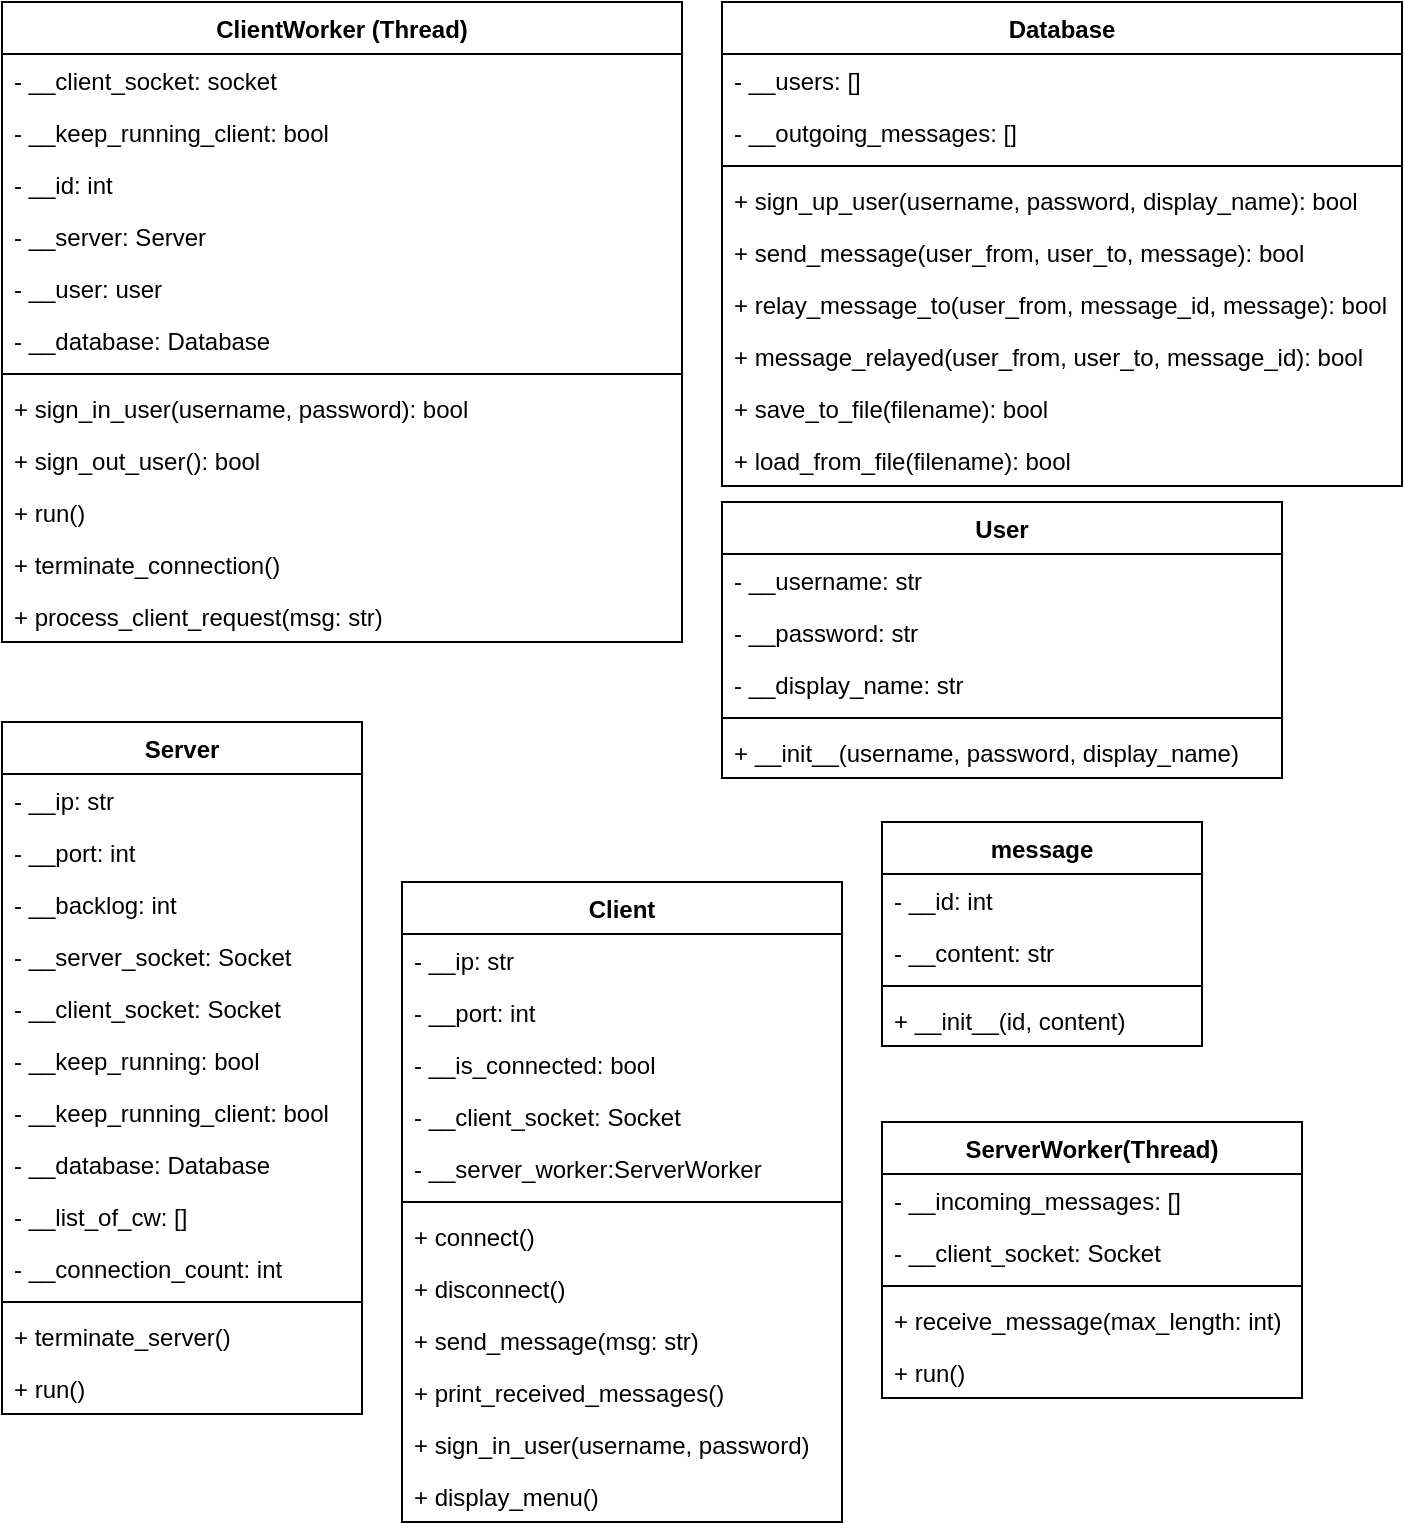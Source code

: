 <mxfile version="13.9.8" type="device"><diagram id="qshk5AMuO8ExLIjbMhRT" name="Page-1"><mxGraphModel dx="946" dy="635" grid="1" gridSize="10" guides="1" tooltips="1" connect="1" arrows="1" fold="1" page="1" pageScale="1" pageWidth="850" pageHeight="1100" math="0" shadow="0"><root><mxCell id="0"/><mxCell id="1" parent="0"/><mxCell id="lfBWGa_mEX6lKPuiRaEF-1" value="ClientWorker (Thread)" style="swimlane;fontStyle=1;align=center;verticalAlign=top;childLayout=stackLayout;horizontal=1;startSize=26;horizontalStack=0;resizeParent=1;resizeParentMax=0;resizeLast=0;collapsible=1;marginBottom=0;" vertex="1" parent="1"><mxGeometry x="40" y="40" width="340" height="320" as="geometry"/></mxCell><mxCell id="lfBWGa_mEX6lKPuiRaEF-2" value="- __client_socket: socket" style="text;strokeColor=none;fillColor=none;align=left;verticalAlign=top;spacingLeft=4;spacingRight=4;overflow=hidden;rotatable=0;points=[[0,0.5],[1,0.5]];portConstraint=eastwest;" vertex="1" parent="lfBWGa_mEX6lKPuiRaEF-1"><mxGeometry y="26" width="340" height="26" as="geometry"/></mxCell><mxCell id="lfBWGa_mEX6lKPuiRaEF-14" value="- __keep_running_client: bool" style="text;strokeColor=none;fillColor=none;align=left;verticalAlign=top;spacingLeft=4;spacingRight=4;overflow=hidden;rotatable=0;points=[[0,0.5],[1,0.5]];portConstraint=eastwest;" vertex="1" parent="lfBWGa_mEX6lKPuiRaEF-1"><mxGeometry y="52" width="340" height="26" as="geometry"/></mxCell><mxCell id="lfBWGa_mEX6lKPuiRaEF-15" value="- __id: int" style="text;strokeColor=none;fillColor=none;align=left;verticalAlign=top;spacingLeft=4;spacingRight=4;overflow=hidden;rotatable=0;points=[[0,0.5],[1,0.5]];portConstraint=eastwest;" vertex="1" parent="lfBWGa_mEX6lKPuiRaEF-1"><mxGeometry y="78" width="340" height="26" as="geometry"/></mxCell><mxCell id="lfBWGa_mEX6lKPuiRaEF-16" value="- __server: Server" style="text;strokeColor=none;fillColor=none;align=left;verticalAlign=top;spacingLeft=4;spacingRight=4;overflow=hidden;rotatable=0;points=[[0,0.5],[1,0.5]];portConstraint=eastwest;" vertex="1" parent="lfBWGa_mEX6lKPuiRaEF-1"><mxGeometry y="104" width="340" height="26" as="geometry"/></mxCell><mxCell id="lfBWGa_mEX6lKPuiRaEF-18" value="- __user: user" style="text;strokeColor=none;fillColor=none;align=left;verticalAlign=top;spacingLeft=4;spacingRight=4;overflow=hidden;rotatable=0;points=[[0,0.5],[1,0.5]];portConstraint=eastwest;" vertex="1" parent="lfBWGa_mEX6lKPuiRaEF-1"><mxGeometry y="130" width="340" height="26" as="geometry"/></mxCell><mxCell id="lfBWGa_mEX6lKPuiRaEF-19" value="- __database: Database" style="text;strokeColor=none;fillColor=none;align=left;verticalAlign=top;spacingLeft=4;spacingRight=4;overflow=hidden;rotatable=0;points=[[0,0.5],[1,0.5]];portConstraint=eastwest;" vertex="1" parent="lfBWGa_mEX6lKPuiRaEF-1"><mxGeometry y="156" width="340" height="26" as="geometry"/></mxCell><mxCell id="lfBWGa_mEX6lKPuiRaEF-3" value="" style="line;strokeWidth=1;fillColor=none;align=left;verticalAlign=middle;spacingTop=-1;spacingLeft=3;spacingRight=3;rotatable=0;labelPosition=right;points=[];portConstraint=eastwest;" vertex="1" parent="lfBWGa_mEX6lKPuiRaEF-1"><mxGeometry y="182" width="340" height="8" as="geometry"/></mxCell><mxCell id="lfBWGa_mEX6lKPuiRaEF-5" value="+ sign_in_user(username, password): bool" style="text;strokeColor=none;fillColor=none;align=left;verticalAlign=top;spacingLeft=4;spacingRight=4;overflow=hidden;rotatable=0;points=[[0,0.5],[1,0.5]];portConstraint=eastwest;" vertex="1" parent="lfBWGa_mEX6lKPuiRaEF-1"><mxGeometry y="190" width="340" height="26" as="geometry"/></mxCell><mxCell id="lfBWGa_mEX6lKPuiRaEF-6" value="+ sign_out_user(): bool" style="text;strokeColor=none;fillColor=none;align=left;verticalAlign=top;spacingLeft=4;spacingRight=4;overflow=hidden;rotatable=0;points=[[0,0.5],[1,0.5]];portConstraint=eastwest;" vertex="1" parent="lfBWGa_mEX6lKPuiRaEF-1"><mxGeometry y="216" width="340" height="26" as="geometry"/></mxCell><mxCell id="lfBWGa_mEX6lKPuiRaEF-45" value="+ run()" style="text;strokeColor=none;fillColor=none;align=left;verticalAlign=top;spacingLeft=4;spacingRight=4;overflow=hidden;rotatable=0;points=[[0,0.5],[1,0.5]];portConstraint=eastwest;" vertex="1" parent="lfBWGa_mEX6lKPuiRaEF-1"><mxGeometry y="242" width="340" height="26" as="geometry"/></mxCell><mxCell id="lfBWGa_mEX6lKPuiRaEF-47" value="+ terminate_connection()" style="text;strokeColor=none;fillColor=none;align=left;verticalAlign=top;spacingLeft=4;spacingRight=4;overflow=hidden;rotatable=0;points=[[0,0.5],[1,0.5]];portConstraint=eastwest;" vertex="1" parent="lfBWGa_mEX6lKPuiRaEF-1"><mxGeometry y="268" width="340" height="26" as="geometry"/></mxCell><mxCell id="lfBWGa_mEX6lKPuiRaEF-48" value="+ process_client_request(msg: str)" style="text;strokeColor=none;fillColor=none;align=left;verticalAlign=top;spacingLeft=4;spacingRight=4;overflow=hidden;rotatable=0;points=[[0,0.5],[1,0.5]];portConstraint=eastwest;" vertex="1" parent="lfBWGa_mEX6lKPuiRaEF-1"><mxGeometry y="294" width="340" height="26" as="geometry"/></mxCell><mxCell id="lfBWGa_mEX6lKPuiRaEF-10" value="Database" style="swimlane;fontStyle=1;align=center;verticalAlign=top;childLayout=stackLayout;horizontal=1;startSize=26;horizontalStack=0;resizeParent=1;resizeParentMax=0;resizeLast=0;collapsible=1;marginBottom=0;" vertex="1" parent="1"><mxGeometry x="400" y="40" width="340" height="242" as="geometry"/></mxCell><mxCell id="lfBWGa_mEX6lKPuiRaEF-11" value="- __users: []" style="text;strokeColor=none;fillColor=none;align=left;verticalAlign=top;spacingLeft=4;spacingRight=4;overflow=hidden;rotatable=0;points=[[0,0.5],[1,0.5]];portConstraint=eastwest;" vertex="1" parent="lfBWGa_mEX6lKPuiRaEF-10"><mxGeometry y="26" width="340" height="26" as="geometry"/></mxCell><mxCell id="lfBWGa_mEX6lKPuiRaEF-43" value="- __outgoing_messages: []" style="text;strokeColor=none;fillColor=none;align=left;verticalAlign=top;spacingLeft=4;spacingRight=4;overflow=hidden;rotatable=0;points=[[0,0.5],[1,0.5]];portConstraint=eastwest;" vertex="1" parent="lfBWGa_mEX6lKPuiRaEF-10"><mxGeometry y="52" width="340" height="26" as="geometry"/></mxCell><mxCell id="lfBWGa_mEX6lKPuiRaEF-12" value="" style="line;strokeWidth=1;fillColor=none;align=left;verticalAlign=middle;spacingTop=-1;spacingLeft=3;spacingRight=3;rotatable=0;labelPosition=right;points=[];portConstraint=eastwest;" vertex="1" parent="lfBWGa_mEX6lKPuiRaEF-10"><mxGeometry y="78" width="340" height="8" as="geometry"/></mxCell><mxCell id="lfBWGa_mEX6lKPuiRaEF-4" value="+ sign_up_user(username, password, display_name): bool" style="text;strokeColor=none;fillColor=none;align=left;verticalAlign=top;spacingLeft=4;spacingRight=4;overflow=hidden;rotatable=0;points=[[0,0.5],[1,0.5]];portConstraint=eastwest;" vertex="1" parent="lfBWGa_mEX6lKPuiRaEF-10"><mxGeometry y="86" width="340" height="26" as="geometry"/></mxCell><mxCell id="lfBWGa_mEX6lKPuiRaEF-7" value="+ send_message(user_from, user_to, message): bool" style="text;strokeColor=none;fillColor=none;align=left;verticalAlign=top;spacingLeft=4;spacingRight=4;overflow=hidden;rotatable=0;points=[[0,0.5],[1,0.5]];portConstraint=eastwest;" vertex="1" parent="lfBWGa_mEX6lKPuiRaEF-10"><mxGeometry y="112" width="340" height="26" as="geometry"/></mxCell><mxCell id="lfBWGa_mEX6lKPuiRaEF-8" value="+ relay_message_to(user_from, message_id, message): bool" style="text;strokeColor=none;fillColor=none;align=left;verticalAlign=top;spacingLeft=4;spacingRight=4;overflow=hidden;rotatable=0;points=[[0,0.5],[1,0.5]];portConstraint=eastwest;" vertex="1" parent="lfBWGa_mEX6lKPuiRaEF-10"><mxGeometry y="138" width="340" height="26" as="geometry"/></mxCell><mxCell id="lfBWGa_mEX6lKPuiRaEF-9" value="+ message_relayed(user_from, user_to, message_id): bool" style="text;strokeColor=none;fillColor=none;align=left;verticalAlign=top;spacingLeft=4;spacingRight=4;overflow=hidden;rotatable=0;points=[[0,0.5],[1,0.5]];portConstraint=eastwest;" vertex="1" parent="lfBWGa_mEX6lKPuiRaEF-10"><mxGeometry y="164" width="340" height="26" as="geometry"/></mxCell><mxCell id="lfBWGa_mEX6lKPuiRaEF-54" value="+ save_to_file(filename): bool" style="text;strokeColor=none;fillColor=none;align=left;verticalAlign=top;spacingLeft=4;spacingRight=4;overflow=hidden;rotatable=0;points=[[0,0.5],[1,0.5]];portConstraint=eastwest;" vertex="1" parent="lfBWGa_mEX6lKPuiRaEF-10"><mxGeometry y="190" width="340" height="26" as="geometry"/></mxCell><mxCell id="lfBWGa_mEX6lKPuiRaEF-55" value="+ load_from_file(filename): bool" style="text;strokeColor=none;fillColor=none;align=left;verticalAlign=top;spacingLeft=4;spacingRight=4;overflow=hidden;rotatable=0;points=[[0,0.5],[1,0.5]];portConstraint=eastwest;" vertex="1" parent="lfBWGa_mEX6lKPuiRaEF-10"><mxGeometry y="216" width="340" height="26" as="geometry"/></mxCell><mxCell id="lfBWGa_mEX6lKPuiRaEF-20" value="Server" style="swimlane;fontStyle=1;align=center;verticalAlign=top;childLayout=stackLayout;horizontal=1;startSize=26;horizontalStack=0;resizeParent=1;resizeParentMax=0;resizeLast=0;collapsible=1;marginBottom=0;" vertex="1" parent="1"><mxGeometry x="40" y="400" width="180" height="346" as="geometry"/></mxCell><mxCell id="lfBWGa_mEX6lKPuiRaEF-21" value="- __ip: str" style="text;strokeColor=none;fillColor=none;align=left;verticalAlign=top;spacingLeft=4;spacingRight=4;overflow=hidden;rotatable=0;points=[[0,0.5],[1,0.5]];portConstraint=eastwest;" vertex="1" parent="lfBWGa_mEX6lKPuiRaEF-20"><mxGeometry y="26" width="180" height="26" as="geometry"/></mxCell><mxCell id="lfBWGa_mEX6lKPuiRaEF-32" value="- __port: int" style="text;strokeColor=none;fillColor=none;align=left;verticalAlign=top;spacingLeft=4;spacingRight=4;overflow=hidden;rotatable=0;points=[[0,0.5],[1,0.5]];portConstraint=eastwest;" vertex="1" parent="lfBWGa_mEX6lKPuiRaEF-20"><mxGeometry y="52" width="180" height="26" as="geometry"/></mxCell><mxCell id="lfBWGa_mEX6lKPuiRaEF-33" value="- __backlog: int" style="text;strokeColor=none;fillColor=none;align=left;verticalAlign=top;spacingLeft=4;spacingRight=4;overflow=hidden;rotatable=0;points=[[0,0.5],[1,0.5]];portConstraint=eastwest;" vertex="1" parent="lfBWGa_mEX6lKPuiRaEF-20"><mxGeometry y="78" width="180" height="26" as="geometry"/></mxCell><mxCell id="lfBWGa_mEX6lKPuiRaEF-34" value="- __server_socket: Socket" style="text;strokeColor=none;fillColor=none;align=left;verticalAlign=top;spacingLeft=4;spacingRight=4;overflow=hidden;rotatable=0;points=[[0,0.5],[1,0.5]];portConstraint=eastwest;" vertex="1" parent="lfBWGa_mEX6lKPuiRaEF-20"><mxGeometry y="104" width="180" height="26" as="geometry"/></mxCell><mxCell id="lfBWGa_mEX6lKPuiRaEF-35" value="- __client_socket: Socket" style="text;strokeColor=none;fillColor=none;align=left;verticalAlign=top;spacingLeft=4;spacingRight=4;overflow=hidden;rotatable=0;points=[[0,0.5],[1,0.5]];portConstraint=eastwest;" vertex="1" parent="lfBWGa_mEX6lKPuiRaEF-20"><mxGeometry y="130" width="180" height="26" as="geometry"/></mxCell><mxCell id="lfBWGa_mEX6lKPuiRaEF-36" value="- __keep_running: bool" style="text;strokeColor=none;fillColor=none;align=left;verticalAlign=top;spacingLeft=4;spacingRight=4;overflow=hidden;rotatable=0;points=[[0,0.5],[1,0.5]];portConstraint=eastwest;" vertex="1" parent="lfBWGa_mEX6lKPuiRaEF-20"><mxGeometry y="156" width="180" height="26" as="geometry"/></mxCell><mxCell id="lfBWGa_mEX6lKPuiRaEF-37" value="- __keep_running_client: bool" style="text;strokeColor=none;fillColor=none;align=left;verticalAlign=top;spacingLeft=4;spacingRight=4;overflow=hidden;rotatable=0;points=[[0,0.5],[1,0.5]];portConstraint=eastwest;" vertex="1" parent="lfBWGa_mEX6lKPuiRaEF-20"><mxGeometry y="182" width="180" height="26" as="geometry"/></mxCell><mxCell id="lfBWGa_mEX6lKPuiRaEF-38" value="- __database: Database" style="text;strokeColor=none;fillColor=none;align=left;verticalAlign=top;spacingLeft=4;spacingRight=4;overflow=hidden;rotatable=0;points=[[0,0.5],[1,0.5]];portConstraint=eastwest;" vertex="1" parent="lfBWGa_mEX6lKPuiRaEF-20"><mxGeometry y="208" width="180" height="26" as="geometry"/></mxCell><mxCell id="lfBWGa_mEX6lKPuiRaEF-39" value="- __list_of_cw: []" style="text;strokeColor=none;fillColor=none;align=left;verticalAlign=top;spacingLeft=4;spacingRight=4;overflow=hidden;rotatable=0;points=[[0,0.5],[1,0.5]];portConstraint=eastwest;" vertex="1" parent="lfBWGa_mEX6lKPuiRaEF-20"><mxGeometry y="234" width="180" height="26" as="geometry"/></mxCell><mxCell id="lfBWGa_mEX6lKPuiRaEF-40" value="- __connection_count: int" style="text;strokeColor=none;fillColor=none;align=left;verticalAlign=top;spacingLeft=4;spacingRight=4;overflow=hidden;rotatable=0;points=[[0,0.5],[1,0.5]];portConstraint=eastwest;" vertex="1" parent="lfBWGa_mEX6lKPuiRaEF-20"><mxGeometry y="260" width="180" height="26" as="geometry"/></mxCell><mxCell id="lfBWGa_mEX6lKPuiRaEF-22" value="" style="line;strokeWidth=1;fillColor=none;align=left;verticalAlign=middle;spacingTop=-1;spacingLeft=3;spacingRight=3;rotatable=0;labelPosition=right;points=[];portConstraint=eastwest;" vertex="1" parent="lfBWGa_mEX6lKPuiRaEF-20"><mxGeometry y="286" width="180" height="8" as="geometry"/></mxCell><mxCell id="lfBWGa_mEX6lKPuiRaEF-23" value="+ terminate_server()" style="text;strokeColor=none;fillColor=none;align=left;verticalAlign=top;spacingLeft=4;spacingRight=4;overflow=hidden;rotatable=0;points=[[0,0.5],[1,0.5]];portConstraint=eastwest;" vertex="1" parent="lfBWGa_mEX6lKPuiRaEF-20"><mxGeometry y="294" width="180" height="26" as="geometry"/></mxCell><mxCell id="lfBWGa_mEX6lKPuiRaEF-44" value="+ run()" style="text;strokeColor=none;fillColor=none;align=left;verticalAlign=top;spacingLeft=4;spacingRight=4;overflow=hidden;rotatable=0;points=[[0,0.5],[1,0.5]];portConstraint=eastwest;" vertex="1" parent="lfBWGa_mEX6lKPuiRaEF-20"><mxGeometry y="320" width="180" height="26" as="geometry"/></mxCell><mxCell id="lfBWGa_mEX6lKPuiRaEF-24" value="User" style="swimlane;fontStyle=1;align=center;verticalAlign=top;childLayout=stackLayout;horizontal=1;startSize=26;horizontalStack=0;resizeParent=1;resizeParentMax=0;resizeLast=0;collapsible=1;marginBottom=0;" vertex="1" parent="1"><mxGeometry x="400" y="290" width="280" height="138" as="geometry"/></mxCell><mxCell id="lfBWGa_mEX6lKPuiRaEF-25" value="- __username: str" style="text;strokeColor=none;fillColor=none;align=left;verticalAlign=top;spacingLeft=4;spacingRight=4;overflow=hidden;rotatable=0;points=[[0,0.5],[1,0.5]];portConstraint=eastwest;" vertex="1" parent="lfBWGa_mEX6lKPuiRaEF-24"><mxGeometry y="26" width="280" height="26" as="geometry"/></mxCell><mxCell id="lfBWGa_mEX6lKPuiRaEF-41" value="- __password: str" style="text;strokeColor=none;fillColor=none;align=left;verticalAlign=top;spacingLeft=4;spacingRight=4;overflow=hidden;rotatable=0;points=[[0,0.5],[1,0.5]];portConstraint=eastwest;" vertex="1" parent="lfBWGa_mEX6lKPuiRaEF-24"><mxGeometry y="52" width="280" height="26" as="geometry"/></mxCell><mxCell id="lfBWGa_mEX6lKPuiRaEF-42" value="- __display_name: str" style="text;strokeColor=none;fillColor=none;align=left;verticalAlign=top;spacingLeft=4;spacingRight=4;overflow=hidden;rotatable=0;points=[[0,0.5],[1,0.5]];portConstraint=eastwest;" vertex="1" parent="lfBWGa_mEX6lKPuiRaEF-24"><mxGeometry y="78" width="280" height="26" as="geometry"/></mxCell><mxCell id="lfBWGa_mEX6lKPuiRaEF-26" value="" style="line;strokeWidth=1;fillColor=none;align=left;verticalAlign=middle;spacingTop=-1;spacingLeft=3;spacingRight=3;rotatable=0;labelPosition=right;points=[];portConstraint=eastwest;" vertex="1" parent="lfBWGa_mEX6lKPuiRaEF-24"><mxGeometry y="104" width="280" height="8" as="geometry"/></mxCell><mxCell id="lfBWGa_mEX6lKPuiRaEF-27" value="+ __init__(username, password, display_name)" style="text;strokeColor=none;fillColor=none;align=left;verticalAlign=top;spacingLeft=4;spacingRight=4;overflow=hidden;rotatable=0;points=[[0,0.5],[1,0.5]];portConstraint=eastwest;" vertex="1" parent="lfBWGa_mEX6lKPuiRaEF-24"><mxGeometry y="112" width="280" height="26" as="geometry"/></mxCell><mxCell id="lfBWGa_mEX6lKPuiRaEF-28" value="message" style="swimlane;fontStyle=1;align=center;verticalAlign=top;childLayout=stackLayout;horizontal=1;startSize=26;horizontalStack=0;resizeParent=1;resizeParentMax=0;resizeLast=0;collapsible=1;marginBottom=0;" vertex="1" parent="1"><mxGeometry x="480" y="450" width="160" height="112" as="geometry"/></mxCell><mxCell id="lfBWGa_mEX6lKPuiRaEF-29" value="- __id: int" style="text;strokeColor=none;fillColor=none;align=left;verticalAlign=top;spacingLeft=4;spacingRight=4;overflow=hidden;rotatable=0;points=[[0,0.5],[1,0.5]];portConstraint=eastwest;" vertex="1" parent="lfBWGa_mEX6lKPuiRaEF-28"><mxGeometry y="26" width="160" height="26" as="geometry"/></mxCell><mxCell id="lfBWGa_mEX6lKPuiRaEF-46" value="- __content: str" style="text;strokeColor=none;fillColor=none;align=left;verticalAlign=top;spacingLeft=4;spacingRight=4;overflow=hidden;rotatable=0;points=[[0,0.5],[1,0.5]];portConstraint=eastwest;" vertex="1" parent="lfBWGa_mEX6lKPuiRaEF-28"><mxGeometry y="52" width="160" height="26" as="geometry"/></mxCell><mxCell id="lfBWGa_mEX6lKPuiRaEF-30" value="" style="line;strokeWidth=1;fillColor=none;align=left;verticalAlign=middle;spacingTop=-1;spacingLeft=3;spacingRight=3;rotatable=0;labelPosition=right;points=[];portConstraint=eastwest;" vertex="1" parent="lfBWGa_mEX6lKPuiRaEF-28"><mxGeometry y="78" width="160" height="8" as="geometry"/></mxCell><mxCell id="lfBWGa_mEX6lKPuiRaEF-31" value="+ __init__(id, content)" style="text;strokeColor=none;fillColor=none;align=left;verticalAlign=top;spacingLeft=4;spacingRight=4;overflow=hidden;rotatable=0;points=[[0,0.5],[1,0.5]];portConstraint=eastwest;" vertex="1" parent="lfBWGa_mEX6lKPuiRaEF-28"><mxGeometry y="86" width="160" height="26" as="geometry"/></mxCell><mxCell id="lfBWGa_mEX6lKPuiRaEF-49" value="Client" style="swimlane;fontStyle=1;align=center;verticalAlign=top;childLayout=stackLayout;horizontal=1;startSize=26;horizontalStack=0;resizeParent=1;resizeParentMax=0;resizeLast=0;collapsible=1;marginBottom=0;" vertex="1" parent="1"><mxGeometry x="240" y="480" width="220" height="320" as="geometry"/></mxCell><mxCell id="lfBWGa_mEX6lKPuiRaEF-50" value="- __ip: str" style="text;strokeColor=none;fillColor=none;align=left;verticalAlign=top;spacingLeft=4;spacingRight=4;overflow=hidden;rotatable=0;points=[[0,0.5],[1,0.5]];portConstraint=eastwest;" vertex="1" parent="lfBWGa_mEX6lKPuiRaEF-49"><mxGeometry y="26" width="220" height="26" as="geometry"/></mxCell><mxCell id="lfBWGa_mEX6lKPuiRaEF-53" value="- __port: int" style="text;strokeColor=none;fillColor=none;align=left;verticalAlign=top;spacingLeft=4;spacingRight=4;overflow=hidden;rotatable=0;points=[[0,0.5],[1,0.5]];portConstraint=eastwest;" vertex="1" parent="lfBWGa_mEX6lKPuiRaEF-49"><mxGeometry y="52" width="220" height="26" as="geometry"/></mxCell><mxCell id="lfBWGa_mEX6lKPuiRaEF-56" value="- __is_connected: bool" style="text;strokeColor=none;fillColor=none;align=left;verticalAlign=top;spacingLeft=4;spacingRight=4;overflow=hidden;rotatable=0;points=[[0,0.5],[1,0.5]];portConstraint=eastwest;" vertex="1" parent="lfBWGa_mEX6lKPuiRaEF-49"><mxGeometry y="78" width="220" height="26" as="geometry"/></mxCell><mxCell id="lfBWGa_mEX6lKPuiRaEF-57" value="- __client_socket: Socket" style="text;strokeColor=none;fillColor=none;align=left;verticalAlign=top;spacingLeft=4;spacingRight=4;overflow=hidden;rotatable=0;points=[[0,0.5],[1,0.5]];portConstraint=eastwest;" vertex="1" parent="lfBWGa_mEX6lKPuiRaEF-49"><mxGeometry y="104" width="220" height="26" as="geometry"/></mxCell><mxCell id="lfBWGa_mEX6lKPuiRaEF-67" value="- __server_worker:ServerWorker" style="text;strokeColor=none;fillColor=none;align=left;verticalAlign=top;spacingLeft=4;spacingRight=4;overflow=hidden;rotatable=0;points=[[0,0.5],[1,0.5]];portConstraint=eastwest;" vertex="1" parent="lfBWGa_mEX6lKPuiRaEF-49"><mxGeometry y="130" width="220" height="26" as="geometry"/></mxCell><mxCell id="lfBWGa_mEX6lKPuiRaEF-51" value="" style="line;strokeWidth=1;fillColor=none;align=left;verticalAlign=middle;spacingTop=-1;spacingLeft=3;spacingRight=3;rotatable=0;labelPosition=right;points=[];portConstraint=eastwest;" vertex="1" parent="lfBWGa_mEX6lKPuiRaEF-49"><mxGeometry y="156" width="220" height="8" as="geometry"/></mxCell><mxCell id="lfBWGa_mEX6lKPuiRaEF-52" value="+ connect()" style="text;strokeColor=none;fillColor=none;align=left;verticalAlign=top;spacingLeft=4;spacingRight=4;overflow=hidden;rotatable=0;points=[[0,0.5],[1,0.5]];portConstraint=eastwest;" vertex="1" parent="lfBWGa_mEX6lKPuiRaEF-49"><mxGeometry y="164" width="220" height="26" as="geometry"/></mxCell><mxCell id="lfBWGa_mEX6lKPuiRaEF-58" value="+ disconnect()" style="text;strokeColor=none;fillColor=none;align=left;verticalAlign=top;spacingLeft=4;spacingRight=4;overflow=hidden;rotatable=0;points=[[0,0.5],[1,0.5]];portConstraint=eastwest;" vertex="1" parent="lfBWGa_mEX6lKPuiRaEF-49"><mxGeometry y="190" width="220" height="26" as="geometry"/></mxCell><mxCell id="lfBWGa_mEX6lKPuiRaEF-65" value="+ send_message(msg: str)" style="text;strokeColor=none;fillColor=none;align=left;verticalAlign=top;spacingLeft=4;spacingRight=4;overflow=hidden;rotatable=0;points=[[0,0.5],[1,0.5]];portConstraint=eastwest;" vertex="1" parent="lfBWGa_mEX6lKPuiRaEF-49"><mxGeometry y="216" width="220" height="26" as="geometry"/></mxCell><mxCell id="lfBWGa_mEX6lKPuiRaEF-68" value="+ print_received_messages()" style="text;strokeColor=none;fillColor=none;align=left;verticalAlign=top;spacingLeft=4;spacingRight=4;overflow=hidden;rotatable=0;points=[[0,0.5],[1,0.5]];portConstraint=eastwest;" vertex="1" parent="lfBWGa_mEX6lKPuiRaEF-49"><mxGeometry y="242" width="220" height="26" as="geometry"/></mxCell><mxCell id="lfBWGa_mEX6lKPuiRaEF-60" value="+ sign_in_user(username, password)" style="text;strokeColor=none;fillColor=none;align=left;verticalAlign=top;spacingLeft=4;spacingRight=4;overflow=hidden;rotatable=0;points=[[0,0.5],[1,0.5]];portConstraint=eastwest;" vertex="1" parent="lfBWGa_mEX6lKPuiRaEF-49"><mxGeometry y="268" width="220" height="26" as="geometry"/></mxCell><mxCell id="lfBWGa_mEX6lKPuiRaEF-59" value="+ display_menu()" style="text;strokeColor=none;fillColor=none;align=left;verticalAlign=top;spacingLeft=4;spacingRight=4;overflow=hidden;rotatable=0;points=[[0,0.5],[1,0.5]];portConstraint=eastwest;" vertex="1" parent="lfBWGa_mEX6lKPuiRaEF-49"><mxGeometry y="294" width="220" height="26" as="geometry"/></mxCell><mxCell id="lfBWGa_mEX6lKPuiRaEF-61" value="ServerWorker(Thread)" style="swimlane;fontStyle=1;align=center;verticalAlign=top;childLayout=stackLayout;horizontal=1;startSize=26;horizontalStack=0;resizeParent=1;resizeParentMax=0;resizeLast=0;collapsible=1;marginBottom=0;" vertex="1" parent="1"><mxGeometry x="480" y="600" width="210" height="138" as="geometry"/></mxCell><mxCell id="lfBWGa_mEX6lKPuiRaEF-62" value="- __incoming_messages: []" style="text;strokeColor=none;fillColor=none;align=left;verticalAlign=top;spacingLeft=4;spacingRight=4;overflow=hidden;rotatable=0;points=[[0,0.5],[1,0.5]];portConstraint=eastwest;" vertex="1" parent="lfBWGa_mEX6lKPuiRaEF-61"><mxGeometry y="26" width="210" height="26" as="geometry"/></mxCell><mxCell id="lfBWGa_mEX6lKPuiRaEF-70" value="- __client_socket: Socket" style="text;strokeColor=none;fillColor=none;align=left;verticalAlign=top;spacingLeft=4;spacingRight=4;overflow=hidden;rotatable=0;points=[[0,0.5],[1,0.5]];portConstraint=eastwest;" vertex="1" parent="lfBWGa_mEX6lKPuiRaEF-61"><mxGeometry y="52" width="210" height="26" as="geometry"/></mxCell><mxCell id="lfBWGa_mEX6lKPuiRaEF-63" value="" style="line;strokeWidth=1;fillColor=none;align=left;verticalAlign=middle;spacingTop=-1;spacingLeft=3;spacingRight=3;rotatable=0;labelPosition=right;points=[];portConstraint=eastwest;" vertex="1" parent="lfBWGa_mEX6lKPuiRaEF-61"><mxGeometry y="78" width="210" height="8" as="geometry"/></mxCell><mxCell id="lfBWGa_mEX6lKPuiRaEF-64" value="+ receive_message(max_length: int)" style="text;strokeColor=none;fillColor=none;align=left;verticalAlign=top;spacingLeft=4;spacingRight=4;overflow=hidden;rotatable=0;points=[[0,0.5],[1,0.5]];portConstraint=eastwest;" vertex="1" parent="lfBWGa_mEX6lKPuiRaEF-61"><mxGeometry y="86" width="210" height="26" as="geometry"/></mxCell><mxCell id="lfBWGa_mEX6lKPuiRaEF-66" value="+ run()" style="text;strokeColor=none;fillColor=none;align=left;verticalAlign=top;spacingLeft=4;spacingRight=4;overflow=hidden;rotatable=0;points=[[0,0.5],[1,0.5]];portConstraint=eastwest;" vertex="1" parent="lfBWGa_mEX6lKPuiRaEF-61"><mxGeometry y="112" width="210" height="26" as="geometry"/></mxCell></root></mxGraphModel></diagram></mxfile>